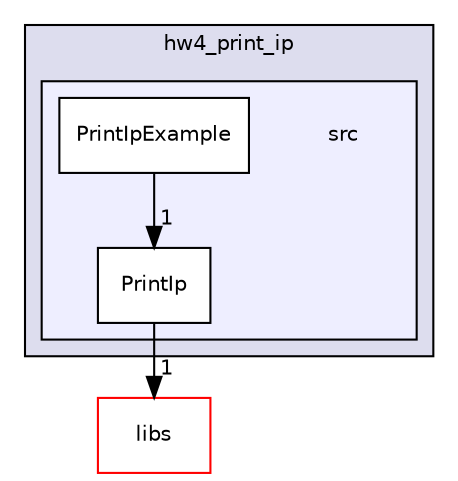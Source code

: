 digraph "hw4_print_ip/src" {
  compound=true
  node [ fontsize="10", fontname="Helvetica"];
  edge [ labelfontsize="10", labelfontname="Helvetica"];
  subgraph clusterdir_524606cac79b197fb9b2f0e3351e2f9a {
    graph [ bgcolor="#ddddee", pencolor="black", label="hw4_print_ip" fontname="Helvetica", fontsize="10", URL="dir_524606cac79b197fb9b2f0e3351e2f9a.html"]
  subgraph clusterdir_f087eab37f02b5b221725eacc8af5d0e {
    graph [ bgcolor="#eeeeff", pencolor="black", label="" URL="dir_f087eab37f02b5b221725eacc8af5d0e.html"];
    dir_f087eab37f02b5b221725eacc8af5d0e [shape=plaintext label="src"];
    dir_ac11c07ff1a6384bb8ac93875f48ffaa [shape=box label="PrintIp" color="black" fillcolor="white" style="filled" URL="dir_ac11c07ff1a6384bb8ac93875f48ffaa.html"];
    dir_d3b788604be0f37134650dbc02507bc0 [shape=box label="PrintIpExample" color="black" fillcolor="white" style="filled" URL="dir_d3b788604be0f37134650dbc02507bc0.html"];
  }
  }
  dir_6719ab1f1f7655efc2fa43f7eb574fd1 [shape=box label="libs" fillcolor="white" style="filled" color="red" URL="dir_6719ab1f1f7655efc2fa43f7eb574fd1.html"];
  dir_d3b788604be0f37134650dbc02507bc0->dir_ac11c07ff1a6384bb8ac93875f48ffaa [headlabel="1", labeldistance=1.5 headhref="dir_000024_000023.html"];
  dir_ac11c07ff1a6384bb8ac93875f48ffaa->dir_6719ab1f1f7655efc2fa43f7eb574fd1 [headlabel="1", labeldistance=1.5 headhref="dir_000023_000027.html"];
}
